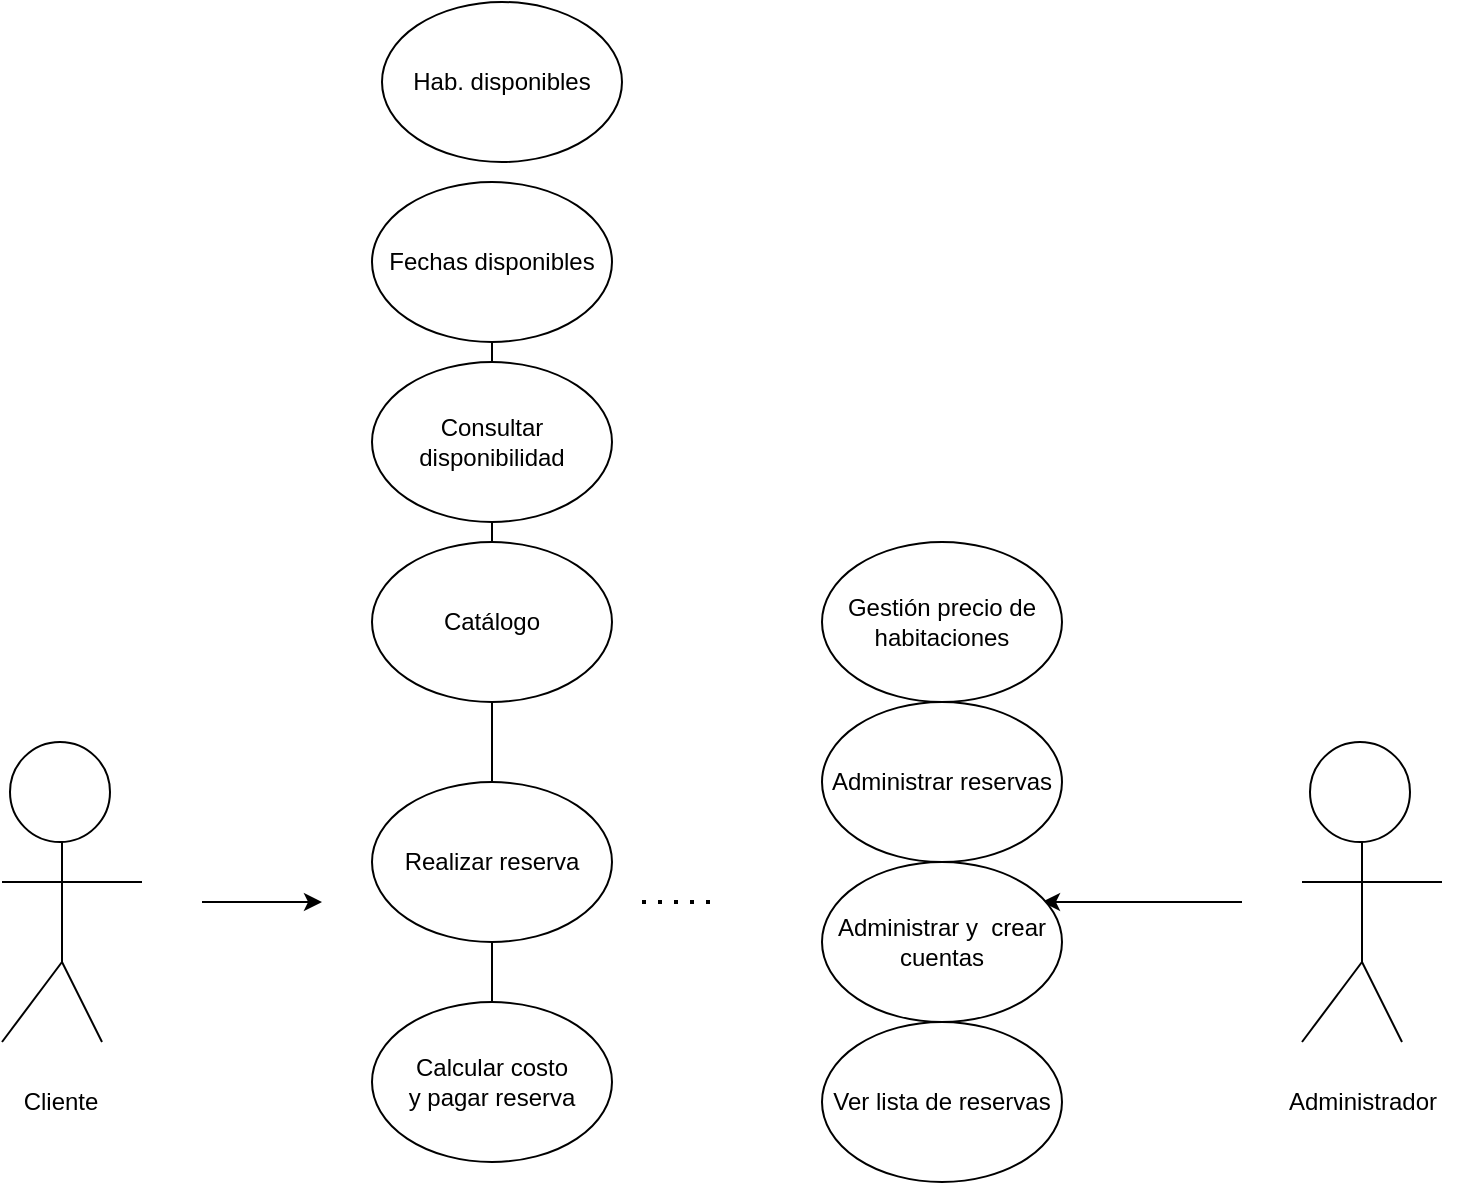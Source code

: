 <mxfile version="26.2.12">
  <diagram name="Page-1" id="co7Xz3otb1yna3gupl0t">
    <mxGraphModel grid="1" page="1" gridSize="10" guides="1" tooltips="1" connect="1" arrows="1" fold="1" pageScale="1" pageWidth="850" pageHeight="1100" math="0" shadow="0">
      <root>
        <mxCell id="0" />
        <mxCell id="1" parent="0" />
        <mxCell id="KdASihiFzYN4w1-nXlmT-1" value="Hab. disponibles" style="ellipse;whiteSpace=wrap;html=1;" vertex="1" parent="1">
          <mxGeometry x="240" y="-290" width="120" height="80" as="geometry" />
        </mxCell>
        <mxCell id="KdASihiFzYN4w1-nXlmT-2" value="Fechas disponibles" style="ellipse;whiteSpace=wrap;html=1;" vertex="1" parent="1">
          <mxGeometry x="235" y="-200" width="120" height="80" as="geometry" />
        </mxCell>
        <mxCell id="KdASihiFzYN4w1-nXlmT-3" value="Consultar disponibilidad" style="ellipse;whiteSpace=wrap;html=1;" vertex="1" parent="1">
          <mxGeometry x="235" y="-110" width="120" height="80" as="geometry" />
        </mxCell>
        <mxCell id="KdASihiFzYN4w1-nXlmT-4" value="Catálogo" style="ellipse;whiteSpace=wrap;html=1;" vertex="1" parent="1">
          <mxGeometry x="235" y="-20" width="120" height="80" as="geometry" />
        </mxCell>
        <mxCell id="KdASihiFzYN4w1-nXlmT-5" value="Realizar reserva" style="ellipse;whiteSpace=wrap;html=1;" vertex="1" parent="1">
          <mxGeometry x="235" y="100" width="120" height="80" as="geometry" />
        </mxCell>
        <mxCell id="KdASihiFzYN4w1-nXlmT-6" value="Calcular costo&lt;div&gt;y pagar reserva&lt;/div&gt;" style="ellipse;whiteSpace=wrap;html=1;" vertex="1" parent="1">
          <mxGeometry x="235" y="210" width="120" height="80" as="geometry" />
        </mxCell>
        <mxCell id="KdASihiFzYN4w1-nXlmT-7" value="Administrar reservas" style="ellipse;whiteSpace=wrap;html=1;" vertex="1" parent="1">
          <mxGeometry x="460" y="60" width="120" height="80" as="geometry" />
        </mxCell>
        <mxCell id="KdASihiFzYN4w1-nXlmT-8" value="Gestión precio de habitaciones" style="ellipse;whiteSpace=wrap;html=1;" vertex="1" parent="1">
          <mxGeometry x="460" y="-20" width="120" height="80" as="geometry" />
        </mxCell>
        <mxCell id="KdASihiFzYN4w1-nXlmT-9" value="" style="ellipse;whiteSpace=wrap;html=1;aspect=fixed;" vertex="1" parent="1">
          <mxGeometry x="54" y="80" width="50" height="50" as="geometry" />
        </mxCell>
        <mxCell id="KdASihiFzYN4w1-nXlmT-14" value="" style="endArrow=none;html=1;rounded=0;" edge="1" parent="1">
          <mxGeometry width="50" height="50" relative="1" as="geometry">
            <mxPoint x="50" y="230" as="sourcePoint" />
            <mxPoint x="80" y="190" as="targetPoint" />
          </mxGeometry>
        </mxCell>
        <mxCell id="KdASihiFzYN4w1-nXlmT-16" value="" style="endArrow=none;html=1;rounded=0;" edge="1" parent="1">
          <mxGeometry width="50" height="50" relative="1" as="geometry">
            <mxPoint x="100" y="230" as="sourcePoint" />
            <mxPoint x="80" y="190" as="targetPoint" />
          </mxGeometry>
        </mxCell>
        <mxCell id="KdASihiFzYN4w1-nXlmT-17" value="" style="endArrow=none;html=1;rounded=0;" edge="1" parent="1">
          <mxGeometry width="50" height="50" relative="1" as="geometry">
            <mxPoint x="80" y="190" as="sourcePoint" />
            <mxPoint x="80" y="130" as="targetPoint" />
          </mxGeometry>
        </mxCell>
        <mxCell id="KdASihiFzYN4w1-nXlmT-19" value="" style="endArrow=none;html=1;rounded=0;" edge="1" parent="1">
          <mxGeometry width="50" height="50" relative="1" as="geometry">
            <mxPoint x="50" y="150" as="sourcePoint" />
            <mxPoint x="120" y="150" as="targetPoint" />
          </mxGeometry>
        </mxCell>
        <mxCell id="KdASihiFzYN4w1-nXlmT-20" value="" style="ellipse;whiteSpace=wrap;html=1;aspect=fixed;" vertex="1" parent="1">
          <mxGeometry x="704" y="80" width="50" height="50" as="geometry" />
        </mxCell>
        <mxCell id="KdASihiFzYN4w1-nXlmT-21" value="" style="endArrow=none;html=1;rounded=0;" edge="1" parent="1">
          <mxGeometry width="50" height="50" relative="1" as="geometry">
            <mxPoint x="700" y="230" as="sourcePoint" />
            <mxPoint x="730" y="190" as="targetPoint" />
          </mxGeometry>
        </mxCell>
        <mxCell id="KdASihiFzYN4w1-nXlmT-22" value="" style="endArrow=none;html=1;rounded=0;" edge="1" parent="1">
          <mxGeometry width="50" height="50" relative="1" as="geometry">
            <mxPoint x="750" y="230" as="sourcePoint" />
            <mxPoint x="730" y="190" as="targetPoint" />
          </mxGeometry>
        </mxCell>
        <mxCell id="KdASihiFzYN4w1-nXlmT-23" value="" style="endArrow=none;html=1;rounded=0;" edge="1" parent="1">
          <mxGeometry width="50" height="50" relative="1" as="geometry">
            <mxPoint x="730" y="190" as="sourcePoint" />
            <mxPoint x="730" y="130" as="targetPoint" />
          </mxGeometry>
        </mxCell>
        <mxCell id="KdASihiFzYN4w1-nXlmT-24" value="" style="endArrow=none;html=1;rounded=0;" edge="1" parent="1">
          <mxGeometry width="50" height="50" relative="1" as="geometry">
            <mxPoint x="700" y="150" as="sourcePoint" />
            <mxPoint x="770" y="150" as="targetPoint" />
          </mxGeometry>
        </mxCell>
        <mxCell id="KdASihiFzYN4w1-nXlmT-26" value="" style="endArrow=classic;html=1;rounded=0;" edge="1" parent="1">
          <mxGeometry width="50" height="50" relative="1" as="geometry">
            <mxPoint x="150" y="160" as="sourcePoint" />
            <mxPoint x="210" y="160" as="targetPoint" />
          </mxGeometry>
        </mxCell>
        <mxCell id="KdASihiFzYN4w1-nXlmT-27" value="" style="endArrow=none;dashed=1;html=1;dashPattern=1 3;strokeWidth=2;rounded=0;" edge="1" parent="1">
          <mxGeometry width="50" height="50" relative="1" as="geometry">
            <mxPoint x="370" y="160" as="sourcePoint" />
            <mxPoint x="410" y="160" as="targetPoint" />
          </mxGeometry>
        </mxCell>
        <mxCell id="KdASihiFzYN4w1-nXlmT-28" value="" style="endArrow=classic;html=1;rounded=0;" edge="1" parent="1">
          <mxGeometry width="50" height="50" relative="1" as="geometry">
            <mxPoint x="670" y="160" as="sourcePoint" />
            <mxPoint x="570" y="160" as="targetPoint" />
          </mxGeometry>
        </mxCell>
        <mxCell id="KdASihiFzYN4w1-nXlmT-33" value="Administrar y&amp;nbsp; crear cuentas" style="ellipse;whiteSpace=wrap;html=1;" vertex="1" parent="1">
          <mxGeometry x="460" y="140" width="120" height="80" as="geometry" />
        </mxCell>
        <mxCell id="KdASihiFzYN4w1-nXlmT-34" value="Cliente" style="text;html=1;align=center;verticalAlign=middle;resizable=0;points=[];autosize=1;strokeColor=none;fillColor=none;" vertex="1" parent="1">
          <mxGeometry x="49" y="245" width="60" height="30" as="geometry" />
        </mxCell>
        <mxCell id="KdASihiFzYN4w1-nXlmT-36" value="Administrador" style="text;html=1;align=center;verticalAlign=middle;resizable=0;points=[];autosize=1;strokeColor=none;fillColor=none;" vertex="1" parent="1">
          <mxGeometry x="680" y="245" width="100" height="30" as="geometry" />
        </mxCell>
        <mxCell id="tanG1xq8Awxwcau3elbN-1" value="Ver lista de reservas" style="ellipse;whiteSpace=wrap;html=1;" vertex="1" parent="1">
          <mxGeometry x="460" y="220" width="120" height="80" as="geometry" />
        </mxCell>
        <mxCell id="tanG1xq8Awxwcau3elbN-5" value="" style="endArrow=none;html=1;rounded=0;exitX=0.5;exitY=1;exitDx=0;exitDy=0;entryX=0.5;entryY=0;entryDx=0;entryDy=0;" edge="1" parent="1" source="KdASihiFzYN4w1-nXlmT-2" target="KdASihiFzYN4w1-nXlmT-3">
          <mxGeometry width="50" height="50" relative="1" as="geometry">
            <mxPoint x="400" y="70" as="sourcePoint" />
            <mxPoint x="440" y="-80" as="targetPoint" />
          </mxGeometry>
        </mxCell>
        <mxCell id="tanG1xq8Awxwcau3elbN-8" value="" style="endArrow=none;html=1;rounded=0;entryX=0.5;entryY=1;entryDx=0;entryDy=0;exitX=0.5;exitY=0;exitDx=0;exitDy=0;" edge="1" parent="1" source="KdASihiFzYN4w1-nXlmT-5" target="KdASihiFzYN4w1-nXlmT-4">
          <mxGeometry width="50" height="50" relative="1" as="geometry">
            <mxPoint x="275" y="120" as="sourcePoint" />
            <mxPoint x="325" y="70" as="targetPoint" />
          </mxGeometry>
        </mxCell>
        <mxCell id="tanG1xq8Awxwcau3elbN-10" value="" style="endArrow=none;html=1;rounded=0;entryX=0.5;entryY=1;entryDx=0;entryDy=0;exitX=0.5;exitY=0;exitDx=0;exitDy=0;" edge="1" parent="1" source="KdASihiFzYN4w1-nXlmT-4" target="KdASihiFzYN4w1-nXlmT-3">
          <mxGeometry width="50" height="50" relative="1" as="geometry">
            <mxPoint x="400" y="70" as="sourcePoint" />
            <mxPoint x="450" y="20" as="targetPoint" />
          </mxGeometry>
        </mxCell>
        <mxCell id="tanG1xq8Awxwcau3elbN-12" value="" style="endArrow=none;html=1;rounded=0;entryX=0.5;entryY=1;entryDx=0;entryDy=0;exitX=0.5;exitY=0;exitDx=0;exitDy=0;" edge="1" parent="1" source="KdASihiFzYN4w1-nXlmT-6" target="KdASihiFzYN4w1-nXlmT-5">
          <mxGeometry width="50" height="50" relative="1" as="geometry">
            <mxPoint x="400" y="170" as="sourcePoint" />
            <mxPoint x="450" y="120" as="targetPoint" />
          </mxGeometry>
        </mxCell>
      </root>
    </mxGraphModel>
  </diagram>
</mxfile>

